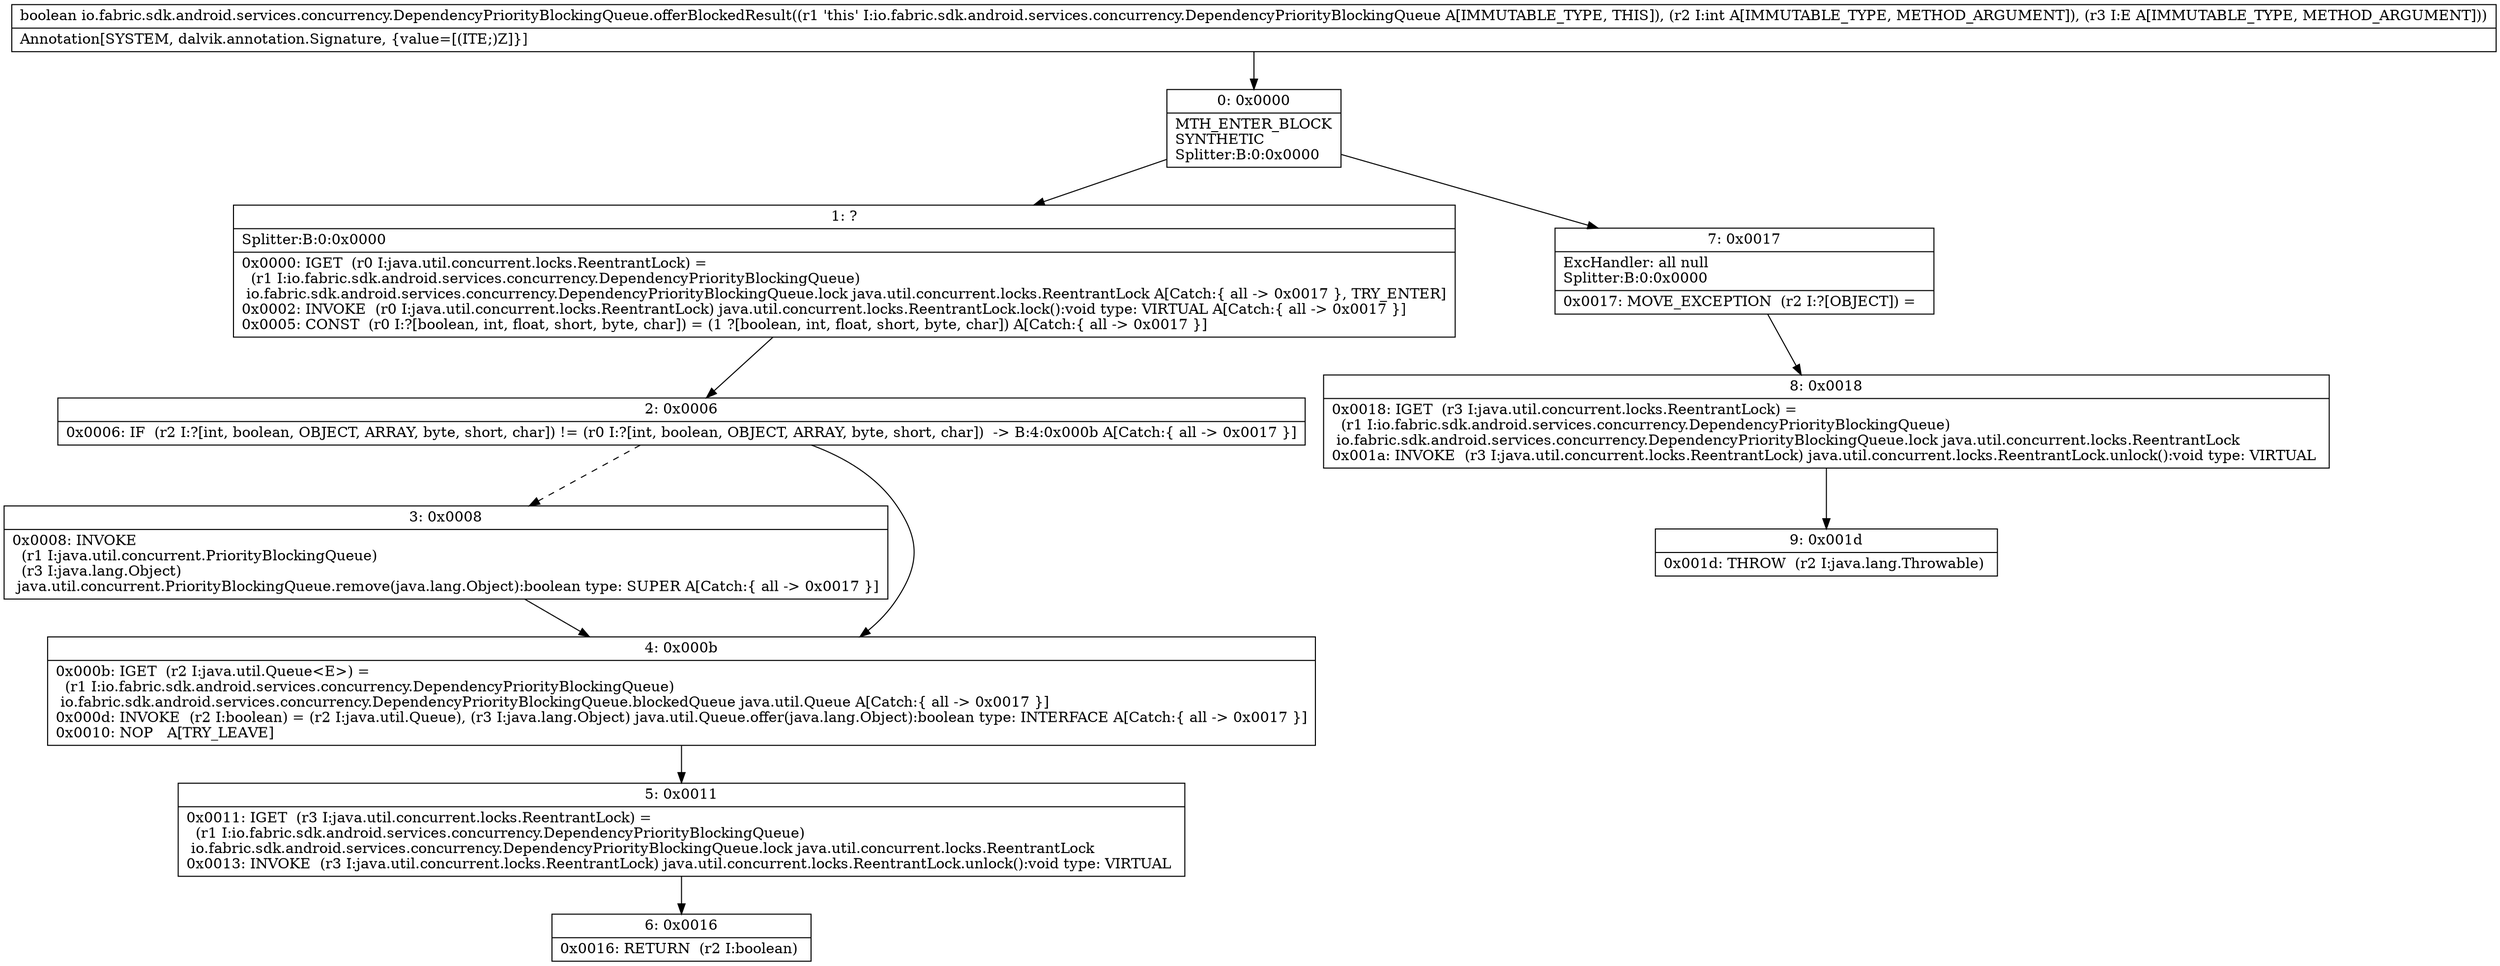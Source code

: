 digraph "CFG forio.fabric.sdk.android.services.concurrency.DependencyPriorityBlockingQueue.offerBlockedResult(ILio\/fabric\/sdk\/android\/services\/concurrency\/Dependency;)Z" {
Node_0 [shape=record,label="{0\:\ 0x0000|MTH_ENTER_BLOCK\lSYNTHETIC\lSplitter:B:0:0x0000\l}"];
Node_1 [shape=record,label="{1\:\ ?|Splitter:B:0:0x0000\l|0x0000: IGET  (r0 I:java.util.concurrent.locks.ReentrantLock) = \l  (r1 I:io.fabric.sdk.android.services.concurrency.DependencyPriorityBlockingQueue)\l io.fabric.sdk.android.services.concurrency.DependencyPriorityBlockingQueue.lock java.util.concurrent.locks.ReentrantLock A[Catch:\{ all \-\> 0x0017 \}, TRY_ENTER]\l0x0002: INVOKE  (r0 I:java.util.concurrent.locks.ReentrantLock) java.util.concurrent.locks.ReentrantLock.lock():void type: VIRTUAL A[Catch:\{ all \-\> 0x0017 \}]\l0x0005: CONST  (r0 I:?[boolean, int, float, short, byte, char]) = (1 ?[boolean, int, float, short, byte, char]) A[Catch:\{ all \-\> 0x0017 \}]\l}"];
Node_2 [shape=record,label="{2\:\ 0x0006|0x0006: IF  (r2 I:?[int, boolean, OBJECT, ARRAY, byte, short, char]) != (r0 I:?[int, boolean, OBJECT, ARRAY, byte, short, char])  \-\> B:4:0x000b A[Catch:\{ all \-\> 0x0017 \}]\l}"];
Node_3 [shape=record,label="{3\:\ 0x0008|0x0008: INVOKE  \l  (r1 I:java.util.concurrent.PriorityBlockingQueue)\l  (r3 I:java.lang.Object)\l java.util.concurrent.PriorityBlockingQueue.remove(java.lang.Object):boolean type: SUPER A[Catch:\{ all \-\> 0x0017 \}]\l}"];
Node_4 [shape=record,label="{4\:\ 0x000b|0x000b: IGET  (r2 I:java.util.Queue\<E\>) = \l  (r1 I:io.fabric.sdk.android.services.concurrency.DependencyPriorityBlockingQueue)\l io.fabric.sdk.android.services.concurrency.DependencyPriorityBlockingQueue.blockedQueue java.util.Queue A[Catch:\{ all \-\> 0x0017 \}]\l0x000d: INVOKE  (r2 I:boolean) = (r2 I:java.util.Queue), (r3 I:java.lang.Object) java.util.Queue.offer(java.lang.Object):boolean type: INTERFACE A[Catch:\{ all \-\> 0x0017 \}]\l0x0010: NOP   A[TRY_LEAVE]\l}"];
Node_5 [shape=record,label="{5\:\ 0x0011|0x0011: IGET  (r3 I:java.util.concurrent.locks.ReentrantLock) = \l  (r1 I:io.fabric.sdk.android.services.concurrency.DependencyPriorityBlockingQueue)\l io.fabric.sdk.android.services.concurrency.DependencyPriorityBlockingQueue.lock java.util.concurrent.locks.ReentrantLock \l0x0013: INVOKE  (r3 I:java.util.concurrent.locks.ReentrantLock) java.util.concurrent.locks.ReentrantLock.unlock():void type: VIRTUAL \l}"];
Node_6 [shape=record,label="{6\:\ 0x0016|0x0016: RETURN  (r2 I:boolean) \l}"];
Node_7 [shape=record,label="{7\:\ 0x0017|ExcHandler: all null\lSplitter:B:0:0x0000\l|0x0017: MOVE_EXCEPTION  (r2 I:?[OBJECT]) =  \l}"];
Node_8 [shape=record,label="{8\:\ 0x0018|0x0018: IGET  (r3 I:java.util.concurrent.locks.ReentrantLock) = \l  (r1 I:io.fabric.sdk.android.services.concurrency.DependencyPriorityBlockingQueue)\l io.fabric.sdk.android.services.concurrency.DependencyPriorityBlockingQueue.lock java.util.concurrent.locks.ReentrantLock \l0x001a: INVOKE  (r3 I:java.util.concurrent.locks.ReentrantLock) java.util.concurrent.locks.ReentrantLock.unlock():void type: VIRTUAL \l}"];
Node_9 [shape=record,label="{9\:\ 0x001d|0x001d: THROW  (r2 I:java.lang.Throwable) \l}"];
MethodNode[shape=record,label="{boolean io.fabric.sdk.android.services.concurrency.DependencyPriorityBlockingQueue.offerBlockedResult((r1 'this' I:io.fabric.sdk.android.services.concurrency.DependencyPriorityBlockingQueue A[IMMUTABLE_TYPE, THIS]), (r2 I:int A[IMMUTABLE_TYPE, METHOD_ARGUMENT]), (r3 I:E A[IMMUTABLE_TYPE, METHOD_ARGUMENT]))  | Annotation[SYSTEM, dalvik.annotation.Signature, \{value=[(ITE;)Z]\}]\l}"];
MethodNode -> Node_0;
Node_0 -> Node_1;
Node_0 -> Node_7;
Node_1 -> Node_2;
Node_2 -> Node_3[style=dashed];
Node_2 -> Node_4;
Node_3 -> Node_4;
Node_4 -> Node_5;
Node_5 -> Node_6;
Node_7 -> Node_8;
Node_8 -> Node_9;
}

